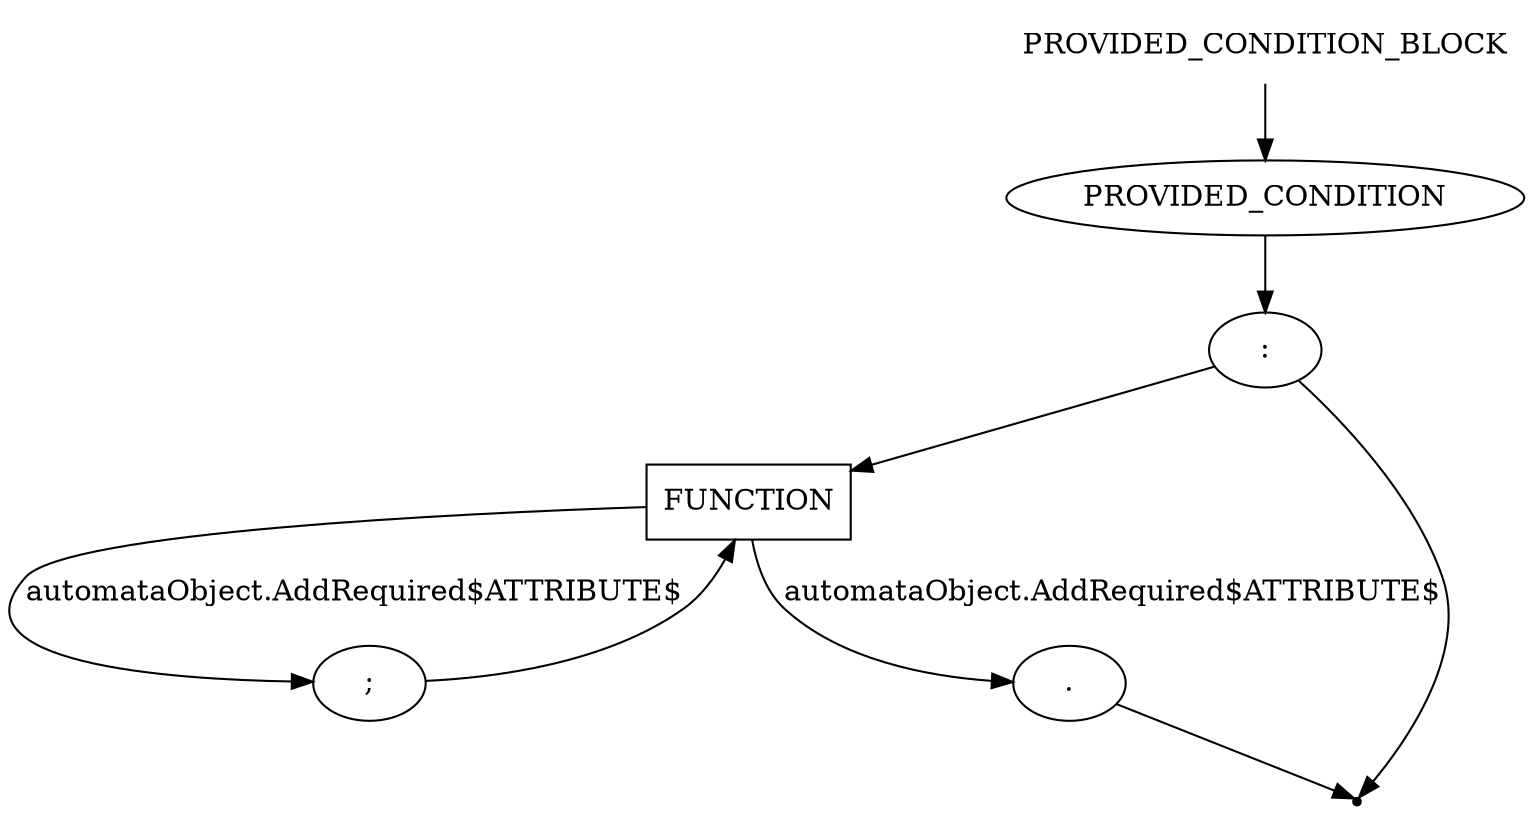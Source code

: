 digraph PROVIDED_CONDITION_BLOCK {
    start [label=PROVIDED_CONDITION_BLOCK shape=plaintext]
    A [label=PROVIDED_CONDITION shape=oval]
    B [label=":" shape=oval]
    C [label=FUNCTION shape=box]
    G [label=";" shape=oval]
    H [label="." shape=oval]
    end [label="" shape=point]
    start -> A
    A -> B
    B -> C
    B -> end
    C -> G [label="automataObject.AddRequired$ATTRIBUTE$"]
    C -> H [label="automataObject.AddRequired$ATTRIBUTE$"]
    G -> C
    H -> end
}